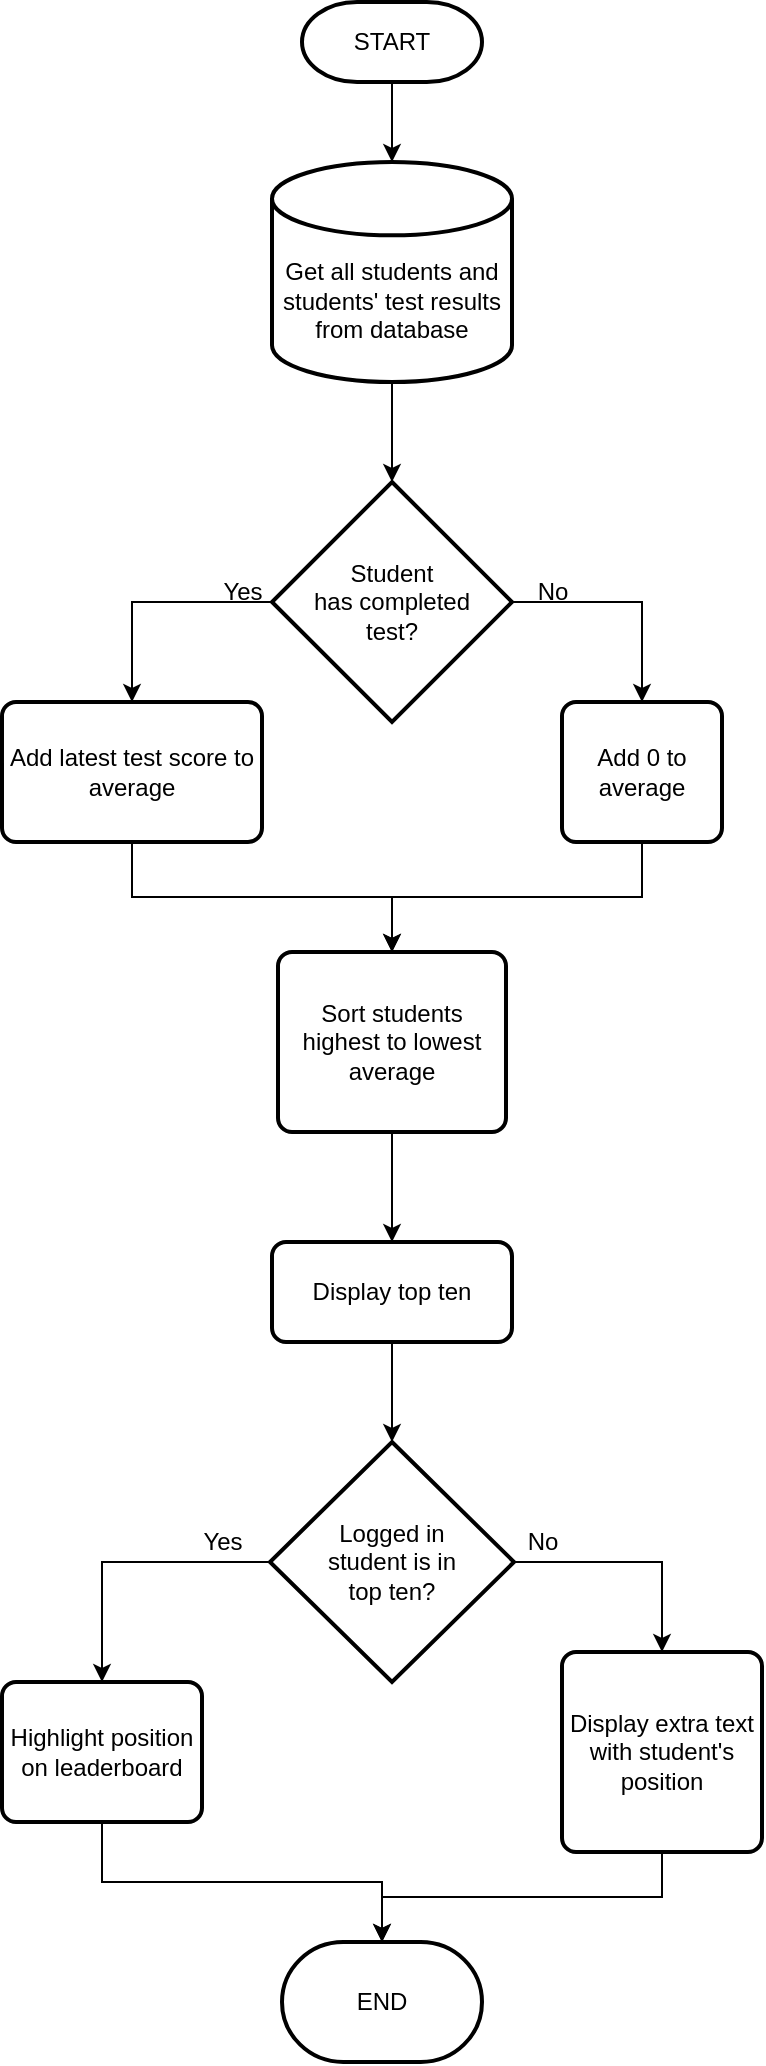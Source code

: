 <mxfile version="20.5.3" type="device"><diagram id="QgeQCHdVzd31LHbFpF6X" name="Page-1"><mxGraphModel dx="1422" dy="684" grid="1" gridSize="10" guides="1" tooltips="1" connect="1" arrows="1" fold="1" page="1" pageScale="1" pageWidth="850" pageHeight="1100" math="0" shadow="0"><root><mxCell id="0"/><mxCell id="1" parent="0"/><mxCell id="96joFSw6a-vIdnZRv3ba-4" style="edgeStyle=orthogonalEdgeStyle;rounded=0;orthogonalLoop=1;jettySize=auto;html=1;exitX=0.5;exitY=1;exitDx=0;exitDy=0;exitPerimeter=0;entryX=0.5;entryY=0;entryDx=0;entryDy=0;entryPerimeter=0;" edge="1" parent="1" source="96joFSw6a-vIdnZRv3ba-1" target="96joFSw6a-vIdnZRv3ba-3"><mxGeometry relative="1" as="geometry"/></mxCell><mxCell id="96joFSw6a-vIdnZRv3ba-1" value="START" style="strokeWidth=2;html=1;shape=mxgraph.flowchart.terminator;whiteSpace=wrap;" vertex="1" parent="1"><mxGeometry x="390" y="30" width="90" height="40" as="geometry"/></mxCell><mxCell id="96joFSw6a-vIdnZRv3ba-16" style="edgeStyle=orthogonalEdgeStyle;rounded=0;orthogonalLoop=1;jettySize=auto;html=1;exitX=0.5;exitY=1;exitDx=0;exitDy=0;" edge="1" parent="1" source="96joFSw6a-vIdnZRv3ba-2" target="96joFSw6a-vIdnZRv3ba-15"><mxGeometry relative="1" as="geometry"/></mxCell><mxCell id="96joFSw6a-vIdnZRv3ba-2" value="Sort students highest to lowest average" style="rounded=1;whiteSpace=wrap;html=1;absoluteArcSize=1;arcSize=14;strokeWidth=2;" vertex="1" parent="1"><mxGeometry x="378" y="505" width="114" height="90" as="geometry"/></mxCell><mxCell id="96joFSw6a-vIdnZRv3ba-6" style="edgeStyle=orthogonalEdgeStyle;rounded=0;orthogonalLoop=1;jettySize=auto;html=1;exitX=0.5;exitY=1;exitDx=0;exitDy=0;exitPerimeter=0;entryX=0.5;entryY=0;entryDx=0;entryDy=0;entryPerimeter=0;" edge="1" parent="1" source="96joFSw6a-vIdnZRv3ba-3" target="96joFSw6a-vIdnZRv3ba-5"><mxGeometry relative="1" as="geometry"/></mxCell><mxCell id="96joFSw6a-vIdnZRv3ba-3" value="&lt;div&gt;&lt;br&gt;&lt;/div&gt;&lt;div&gt;&lt;br&gt;&lt;/div&gt;&lt;div&gt;Get all students and students' test results from database&lt;/div&gt;" style="strokeWidth=2;html=1;shape=mxgraph.flowchart.database;whiteSpace=wrap;" vertex="1" parent="1"><mxGeometry x="375" y="110" width="120" height="110" as="geometry"/></mxCell><mxCell id="96joFSw6a-vIdnZRv3ba-9" style="edgeStyle=orthogonalEdgeStyle;rounded=0;orthogonalLoop=1;jettySize=auto;html=1;exitX=1;exitY=0.5;exitDx=0;exitDy=0;exitPerimeter=0;entryX=0.5;entryY=0;entryDx=0;entryDy=0;" edge="1" parent="1" source="96joFSw6a-vIdnZRv3ba-5" target="96joFSw6a-vIdnZRv3ba-8"><mxGeometry relative="1" as="geometry"/></mxCell><mxCell id="96joFSw6a-vIdnZRv3ba-11" style="edgeStyle=orthogonalEdgeStyle;rounded=0;orthogonalLoop=1;jettySize=auto;html=1;exitX=0;exitY=0.5;exitDx=0;exitDy=0;exitPerimeter=0;entryX=0.5;entryY=0;entryDx=0;entryDy=0;" edge="1" parent="1" source="96joFSw6a-vIdnZRv3ba-5" target="96joFSw6a-vIdnZRv3ba-7"><mxGeometry relative="1" as="geometry"/></mxCell><mxCell id="96joFSw6a-vIdnZRv3ba-5" value="&lt;div&gt;Student &lt;br&gt;&lt;/div&gt;&lt;div&gt;has completed&lt;/div&gt;&lt;div&gt;test?&lt;/div&gt;" style="strokeWidth=2;html=1;shape=mxgraph.flowchart.decision;whiteSpace=wrap;" vertex="1" parent="1"><mxGeometry x="375" y="270" width="120" height="120" as="geometry"/></mxCell><mxCell id="96joFSw6a-vIdnZRv3ba-13" style="edgeStyle=orthogonalEdgeStyle;rounded=0;orthogonalLoop=1;jettySize=auto;html=1;exitX=0.5;exitY=1;exitDx=0;exitDy=0;" edge="1" parent="1" source="96joFSw6a-vIdnZRv3ba-7" target="96joFSw6a-vIdnZRv3ba-2"><mxGeometry relative="1" as="geometry"/></mxCell><mxCell id="96joFSw6a-vIdnZRv3ba-7" value="Add latest test score to average" style="rounded=1;whiteSpace=wrap;html=1;absoluteArcSize=1;arcSize=14;strokeWidth=2;" vertex="1" parent="1"><mxGeometry x="240" y="380" width="130" height="70" as="geometry"/></mxCell><mxCell id="96joFSw6a-vIdnZRv3ba-14" style="edgeStyle=orthogonalEdgeStyle;rounded=0;orthogonalLoop=1;jettySize=auto;html=1;exitX=0.5;exitY=1;exitDx=0;exitDy=0;" edge="1" parent="1" source="96joFSw6a-vIdnZRv3ba-8" target="96joFSw6a-vIdnZRv3ba-2"><mxGeometry relative="1" as="geometry"/></mxCell><mxCell id="96joFSw6a-vIdnZRv3ba-8" value="Add 0 to average" style="rounded=1;whiteSpace=wrap;html=1;absoluteArcSize=1;arcSize=14;strokeWidth=2;" vertex="1" parent="1"><mxGeometry x="520" y="380" width="80" height="70" as="geometry"/></mxCell><mxCell id="96joFSw6a-vIdnZRv3ba-10" value="No" style="text;html=1;align=center;verticalAlign=middle;resizable=0;points=[];autosize=1;strokeColor=none;fillColor=none;" vertex="1" parent="1"><mxGeometry x="495" y="310" width="40" height="30" as="geometry"/></mxCell><mxCell id="96joFSw6a-vIdnZRv3ba-12" value="Yes" style="text;html=1;align=center;verticalAlign=middle;resizable=0;points=[];autosize=1;strokeColor=none;fillColor=none;" vertex="1" parent="1"><mxGeometry x="340" y="310" width="40" height="30" as="geometry"/></mxCell><mxCell id="96joFSw6a-vIdnZRv3ba-18" style="edgeStyle=orthogonalEdgeStyle;rounded=0;orthogonalLoop=1;jettySize=auto;html=1;exitX=0.5;exitY=1;exitDx=0;exitDy=0;entryX=0.5;entryY=0;entryDx=0;entryDy=0;entryPerimeter=0;" edge="1" parent="1" source="96joFSw6a-vIdnZRv3ba-15" target="96joFSw6a-vIdnZRv3ba-17"><mxGeometry relative="1" as="geometry"/></mxCell><mxCell id="96joFSw6a-vIdnZRv3ba-15" value="Display top ten" style="rounded=1;whiteSpace=wrap;html=1;absoluteArcSize=1;arcSize=14;strokeWidth=2;" vertex="1" parent="1"><mxGeometry x="375" y="650" width="120" height="50" as="geometry"/></mxCell><mxCell id="96joFSw6a-vIdnZRv3ba-20" style="edgeStyle=orthogonalEdgeStyle;rounded=0;orthogonalLoop=1;jettySize=auto;html=1;exitX=0;exitY=0.5;exitDx=0;exitDy=0;exitPerimeter=0;entryX=0.5;entryY=0;entryDx=0;entryDy=0;" edge="1" parent="1" source="96joFSw6a-vIdnZRv3ba-17" target="96joFSw6a-vIdnZRv3ba-19"><mxGeometry relative="1" as="geometry"/></mxCell><mxCell id="96joFSw6a-vIdnZRv3ba-22" style="edgeStyle=orthogonalEdgeStyle;rounded=0;orthogonalLoop=1;jettySize=auto;html=1;exitX=1;exitY=0.5;exitDx=0;exitDy=0;exitPerimeter=0;entryX=0.5;entryY=0;entryDx=0;entryDy=0;" edge="1" parent="1" source="96joFSw6a-vIdnZRv3ba-17" target="96joFSw6a-vIdnZRv3ba-21"><mxGeometry relative="1" as="geometry"/></mxCell><mxCell id="96joFSw6a-vIdnZRv3ba-17" value="&lt;div&gt;Logged in&lt;/div&gt;&lt;div&gt;student is in&lt;/div&gt;&lt;div&gt;top ten?&lt;/div&gt;" style="strokeWidth=2;html=1;shape=mxgraph.flowchart.decision;whiteSpace=wrap;" vertex="1" parent="1"><mxGeometry x="374" y="750" width="122" height="120" as="geometry"/></mxCell><mxCell id="96joFSw6a-vIdnZRv3ba-28" style="edgeStyle=orthogonalEdgeStyle;rounded=0;orthogonalLoop=1;jettySize=auto;html=1;exitX=0.5;exitY=1;exitDx=0;exitDy=0;" edge="1" parent="1" source="96joFSw6a-vIdnZRv3ba-19" target="96joFSw6a-vIdnZRv3ba-27"><mxGeometry relative="1" as="geometry"/></mxCell><mxCell id="96joFSw6a-vIdnZRv3ba-19" value="Highlight position on leaderboard" style="rounded=1;whiteSpace=wrap;html=1;absoluteArcSize=1;arcSize=14;strokeWidth=2;" vertex="1" parent="1"><mxGeometry x="240" y="870" width="100" height="70" as="geometry"/></mxCell><mxCell id="96joFSw6a-vIdnZRv3ba-31" style="edgeStyle=orthogonalEdgeStyle;rounded=0;orthogonalLoop=1;jettySize=auto;html=1;exitX=0.5;exitY=1;exitDx=0;exitDy=0;" edge="1" parent="1" source="96joFSw6a-vIdnZRv3ba-21" target="96joFSw6a-vIdnZRv3ba-27"><mxGeometry relative="1" as="geometry"/></mxCell><mxCell id="96joFSw6a-vIdnZRv3ba-21" value="Display extra text with student's position" style="rounded=1;whiteSpace=wrap;html=1;absoluteArcSize=1;arcSize=14;strokeWidth=2;" vertex="1" parent="1"><mxGeometry x="520" y="855" width="100" height="100" as="geometry"/></mxCell><mxCell id="96joFSw6a-vIdnZRv3ba-23" value="No" style="text;html=1;align=center;verticalAlign=middle;resizable=0;points=[];autosize=1;strokeColor=none;fillColor=none;" vertex="1" parent="1"><mxGeometry x="490" y="785" width="40" height="30" as="geometry"/></mxCell><mxCell id="96joFSw6a-vIdnZRv3ba-26" value="Yes" style="text;html=1;align=center;verticalAlign=middle;resizable=0;points=[];autosize=1;strokeColor=none;fillColor=none;" vertex="1" parent="1"><mxGeometry x="330" y="785" width="40" height="30" as="geometry"/></mxCell><mxCell id="96joFSw6a-vIdnZRv3ba-27" value="END" style="strokeWidth=2;html=1;shape=mxgraph.flowchart.terminator;whiteSpace=wrap;" vertex="1" parent="1"><mxGeometry x="380" y="1000" width="100" height="60" as="geometry"/></mxCell></root></mxGraphModel></diagram></mxfile>
